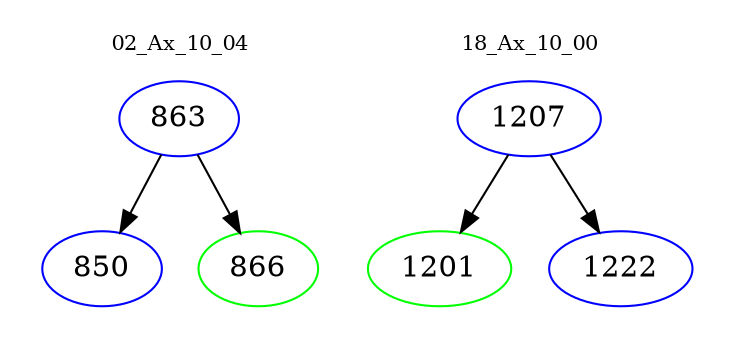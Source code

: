 digraph{
subgraph cluster_0 {
color = white
label = "02_Ax_10_04";
fontsize=10;
T0_863 [label="863", color="blue"]
T0_863 -> T0_850 [color="black"]
T0_850 [label="850", color="blue"]
T0_863 -> T0_866 [color="black"]
T0_866 [label="866", color="green"]
}
subgraph cluster_1 {
color = white
label = "18_Ax_10_00";
fontsize=10;
T1_1207 [label="1207", color="blue"]
T1_1207 -> T1_1201 [color="black"]
T1_1201 [label="1201", color="green"]
T1_1207 -> T1_1222 [color="black"]
T1_1222 [label="1222", color="blue"]
}
}
